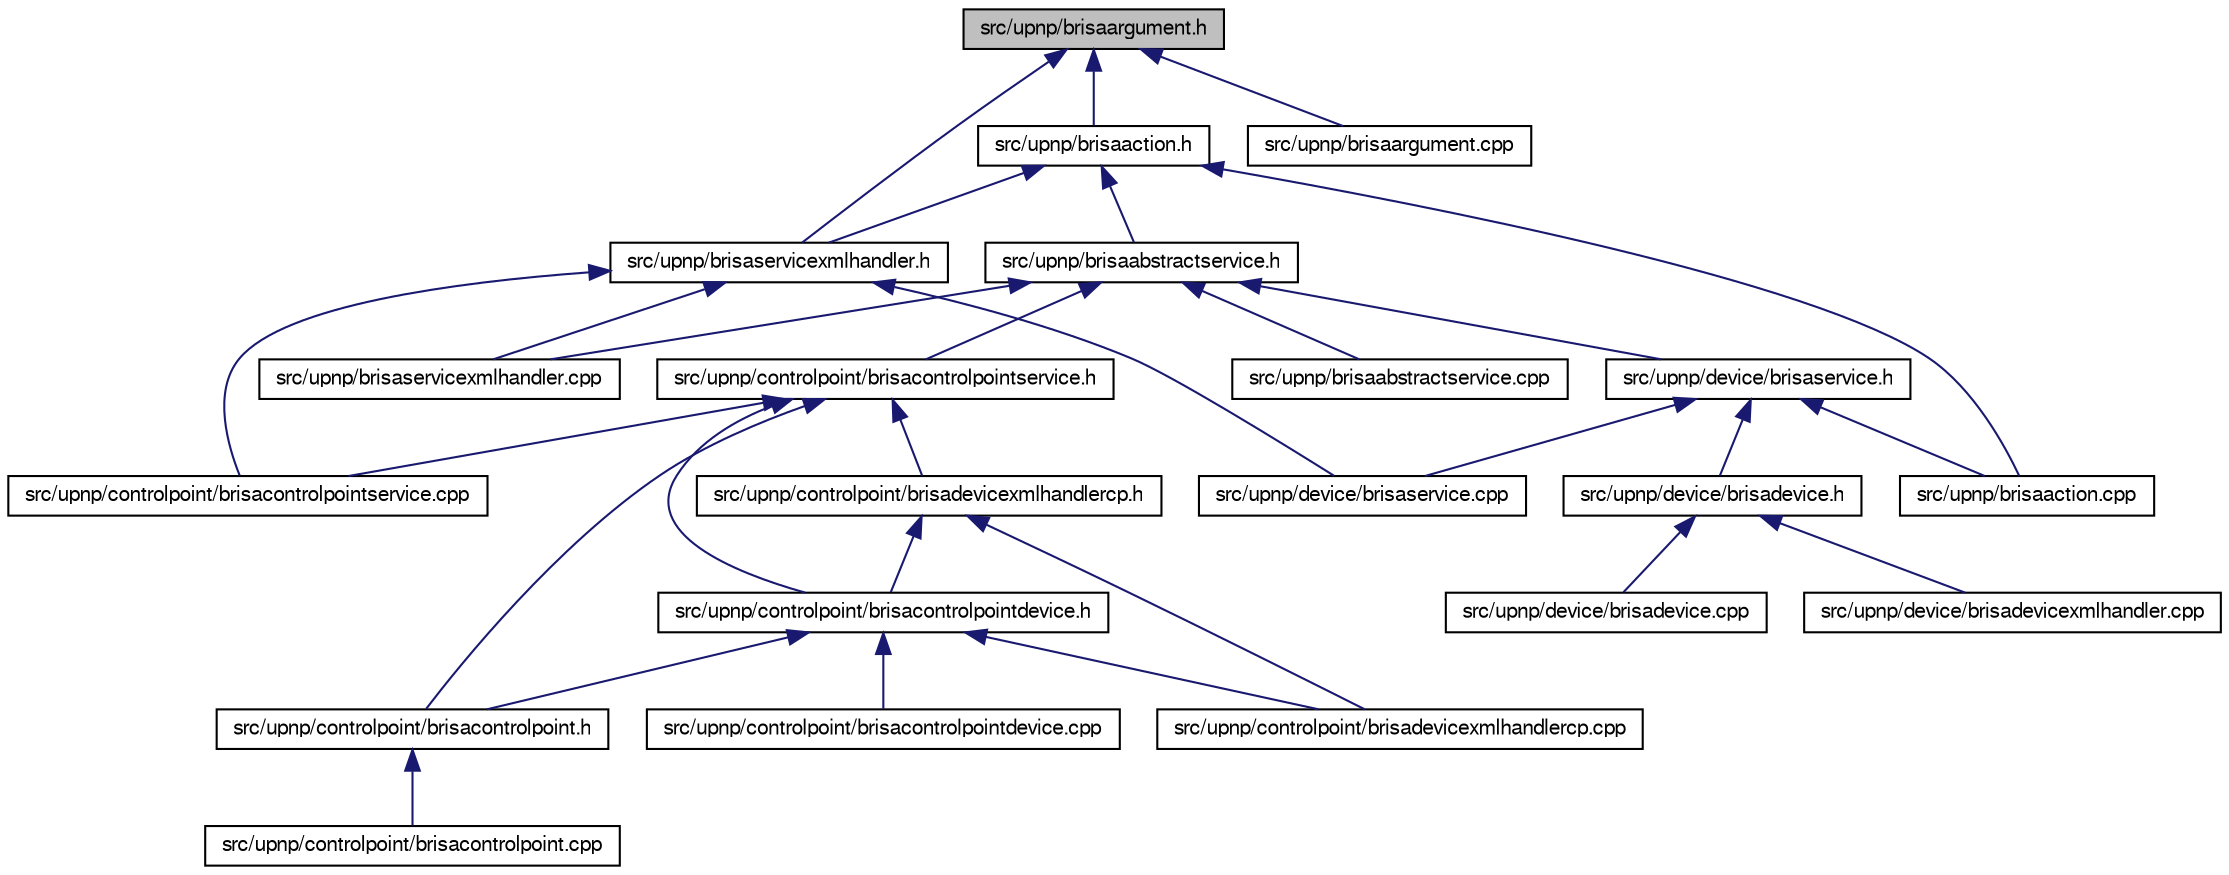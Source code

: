 digraph G
{
  bgcolor="transparent";
  edge [fontname="FreeSans",fontsize="10",labelfontname="FreeSans",labelfontsize="10"];
  node [fontname="FreeSans",fontsize="10",shape=record];
  Node1 [label="src/upnp/brisaargument.h",height=0.2,width=0.4,color="black", fillcolor="grey75", style="filled" fontcolor="black"];
  Node1 -> Node2 [dir=back,color="midnightblue",fontsize="10",style="solid"];
  Node2 [label="src/upnp/brisaaction.h",height=0.2,width=0.4,color="black",URL="$brisaaction_8h.html"];
  Node2 -> Node3 [dir=back,color="midnightblue",fontsize="10",style="solid"];
  Node3 [label="src/upnp/brisaabstractservice.h",height=0.2,width=0.4,color="black",URL="$brisaabstractservice_8h.html"];
  Node3 -> Node4 [dir=back,color="midnightblue",fontsize="10",style="solid"];
  Node4 [label="src/upnp/brisaabstractservice.cpp",height=0.2,width=0.4,color="black",URL="$brisaabstractservice_8cpp.html"];
  Node3 -> Node5 [dir=back,color="midnightblue",fontsize="10",style="solid"];
  Node5 [label="src/upnp/brisaservicexmlhandler.cpp",height=0.2,width=0.4,color="black",URL="$brisaservicexmlhandler_8cpp.html"];
  Node3 -> Node6 [dir=back,color="midnightblue",fontsize="10",style="solid"];
  Node6 [label="src/upnp/controlpoint/brisacontrolpointservice.h",height=0.2,width=0.4,color="black",URL="$brisacontrolpointservice_8h.html"];
  Node6 -> Node7 [dir=back,color="midnightblue",fontsize="10",style="solid"];
  Node7 [label="src/upnp/controlpoint/brisacontrolpoint.h",height=0.2,width=0.4,color="black",URL="$brisacontrolpoint_8h.html"];
  Node7 -> Node8 [dir=back,color="midnightblue",fontsize="10",style="solid"];
  Node8 [label="src/upnp/controlpoint/brisacontrolpoint.cpp",height=0.2,width=0.4,color="black",URL="$brisacontrolpoint_8cpp.html"];
  Node6 -> Node9 [dir=back,color="midnightblue",fontsize="10",style="solid"];
  Node9 [label="src/upnp/controlpoint/brisacontrolpointdevice.h",height=0.2,width=0.4,color="black",URL="$brisacontrolpointdevice_8h.html"];
  Node9 -> Node7 [dir=back,color="midnightblue",fontsize="10",style="solid"];
  Node9 -> Node10 [dir=back,color="midnightblue",fontsize="10",style="solid"];
  Node10 [label="src/upnp/controlpoint/brisacontrolpointdevice.cpp",height=0.2,width=0.4,color="black",URL="$brisacontrolpointdevice_8cpp.html"];
  Node9 -> Node11 [dir=back,color="midnightblue",fontsize="10",style="solid"];
  Node11 [label="src/upnp/controlpoint/brisadevicexmlhandlercp.cpp",height=0.2,width=0.4,color="black",URL="$brisadevicexmlhandlercp_8cpp.html"];
  Node6 -> Node12 [dir=back,color="midnightblue",fontsize="10",style="solid"];
  Node12 [label="src/upnp/controlpoint/brisacontrolpointservice.cpp",height=0.2,width=0.4,color="black",URL="$brisacontrolpointservice_8cpp.html"];
  Node6 -> Node13 [dir=back,color="midnightblue",fontsize="10",style="solid"];
  Node13 [label="src/upnp/controlpoint/brisadevicexmlhandlercp.h",height=0.2,width=0.4,color="black",URL="$brisadevicexmlhandlercp_8h.html"];
  Node13 -> Node9 [dir=back,color="midnightblue",fontsize="10",style="solid"];
  Node13 -> Node11 [dir=back,color="midnightblue",fontsize="10",style="solid"];
  Node3 -> Node14 [dir=back,color="midnightblue",fontsize="10",style="solid"];
  Node14 [label="src/upnp/device/brisaservice.h",height=0.2,width=0.4,color="black",URL="$brisaservice_8h.html"];
  Node14 -> Node15 [dir=back,color="midnightblue",fontsize="10",style="solid"];
  Node15 [label="src/upnp/brisaaction.cpp",height=0.2,width=0.4,color="black",URL="$brisaaction_8cpp.html"];
  Node14 -> Node16 [dir=back,color="midnightblue",fontsize="10",style="solid"];
  Node16 [label="src/upnp/device/brisadevice.h",height=0.2,width=0.4,color="black",URL="$brisadevice_8h.html"];
  Node16 -> Node17 [dir=back,color="midnightblue",fontsize="10",style="solid"];
  Node17 [label="src/upnp/device/brisadevice.cpp",height=0.2,width=0.4,color="black",URL="$brisadevice_8cpp.html"];
  Node16 -> Node18 [dir=back,color="midnightblue",fontsize="10",style="solid"];
  Node18 [label="src/upnp/device/brisadevicexmlhandler.cpp",height=0.2,width=0.4,color="black",URL="$brisadevicexmlhandler_8cpp.html"];
  Node14 -> Node19 [dir=back,color="midnightblue",fontsize="10",style="solid"];
  Node19 [label="src/upnp/device/brisaservice.cpp",height=0.2,width=0.4,color="black",URL="$brisaservice_8cpp.html"];
  Node2 -> Node15 [dir=back,color="midnightblue",fontsize="10",style="solid"];
  Node2 -> Node20 [dir=back,color="midnightblue",fontsize="10",style="solid"];
  Node20 [label="src/upnp/brisaservicexmlhandler.h",height=0.2,width=0.4,color="black",URL="$brisaservicexmlhandler_8h.html"];
  Node20 -> Node5 [dir=back,color="midnightblue",fontsize="10",style="solid"];
  Node20 -> Node12 [dir=back,color="midnightblue",fontsize="10",style="solid"];
  Node20 -> Node19 [dir=back,color="midnightblue",fontsize="10",style="solid"];
  Node1 -> Node21 [dir=back,color="midnightblue",fontsize="10",style="solid"];
  Node21 [label="src/upnp/brisaargument.cpp",height=0.2,width=0.4,color="black",URL="$brisaargument_8cpp.html"];
  Node1 -> Node20 [dir=back,color="midnightblue",fontsize="10",style="solid"];
}
